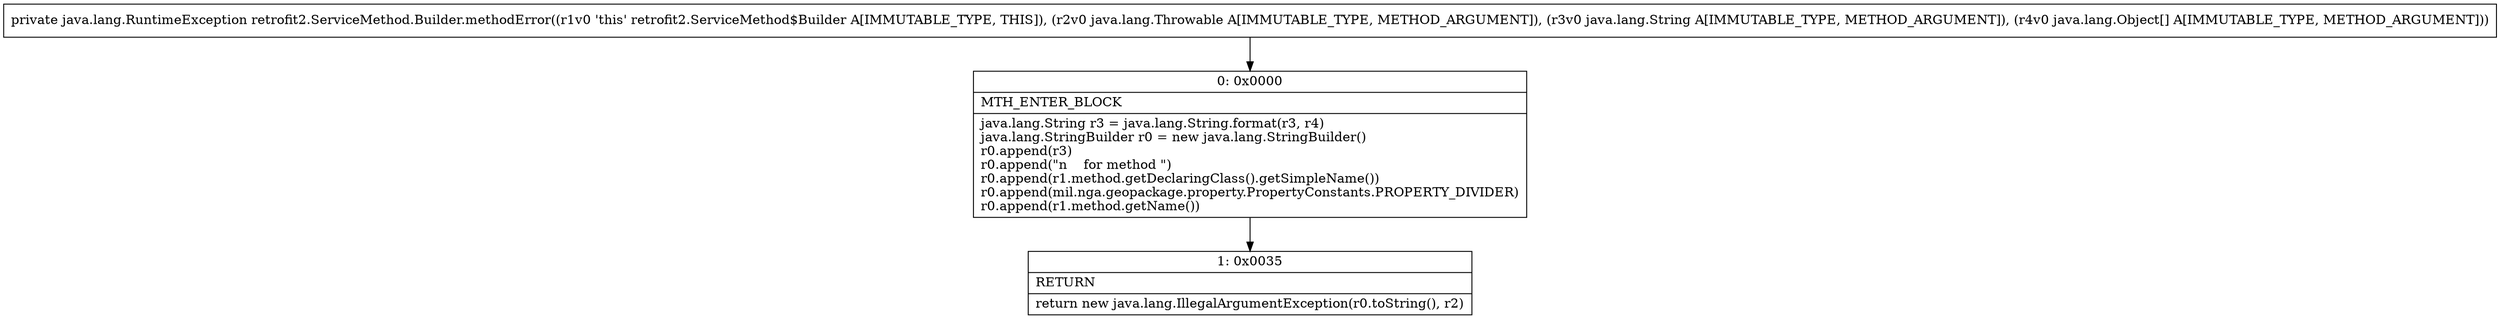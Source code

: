 digraph "CFG forretrofit2.ServiceMethod.Builder.methodError(Ljava\/lang\/Throwable;Ljava\/lang\/String;[Ljava\/lang\/Object;)Ljava\/lang\/RuntimeException;" {
Node_0 [shape=record,label="{0\:\ 0x0000|MTH_ENTER_BLOCK\l|java.lang.String r3 = java.lang.String.format(r3, r4)\ljava.lang.StringBuilder r0 = new java.lang.StringBuilder()\lr0.append(r3)\lr0.append(\"n    for method \")\lr0.append(r1.method.getDeclaringClass().getSimpleName())\lr0.append(mil.nga.geopackage.property.PropertyConstants.PROPERTY_DIVIDER)\lr0.append(r1.method.getName())\l}"];
Node_1 [shape=record,label="{1\:\ 0x0035|RETURN\l|return new java.lang.IllegalArgumentException(r0.toString(), r2)\l}"];
MethodNode[shape=record,label="{private java.lang.RuntimeException retrofit2.ServiceMethod.Builder.methodError((r1v0 'this' retrofit2.ServiceMethod$Builder A[IMMUTABLE_TYPE, THIS]), (r2v0 java.lang.Throwable A[IMMUTABLE_TYPE, METHOD_ARGUMENT]), (r3v0 java.lang.String A[IMMUTABLE_TYPE, METHOD_ARGUMENT]), (r4v0 java.lang.Object[] A[IMMUTABLE_TYPE, METHOD_ARGUMENT])) }"];
MethodNode -> Node_0;
Node_0 -> Node_1;
}


